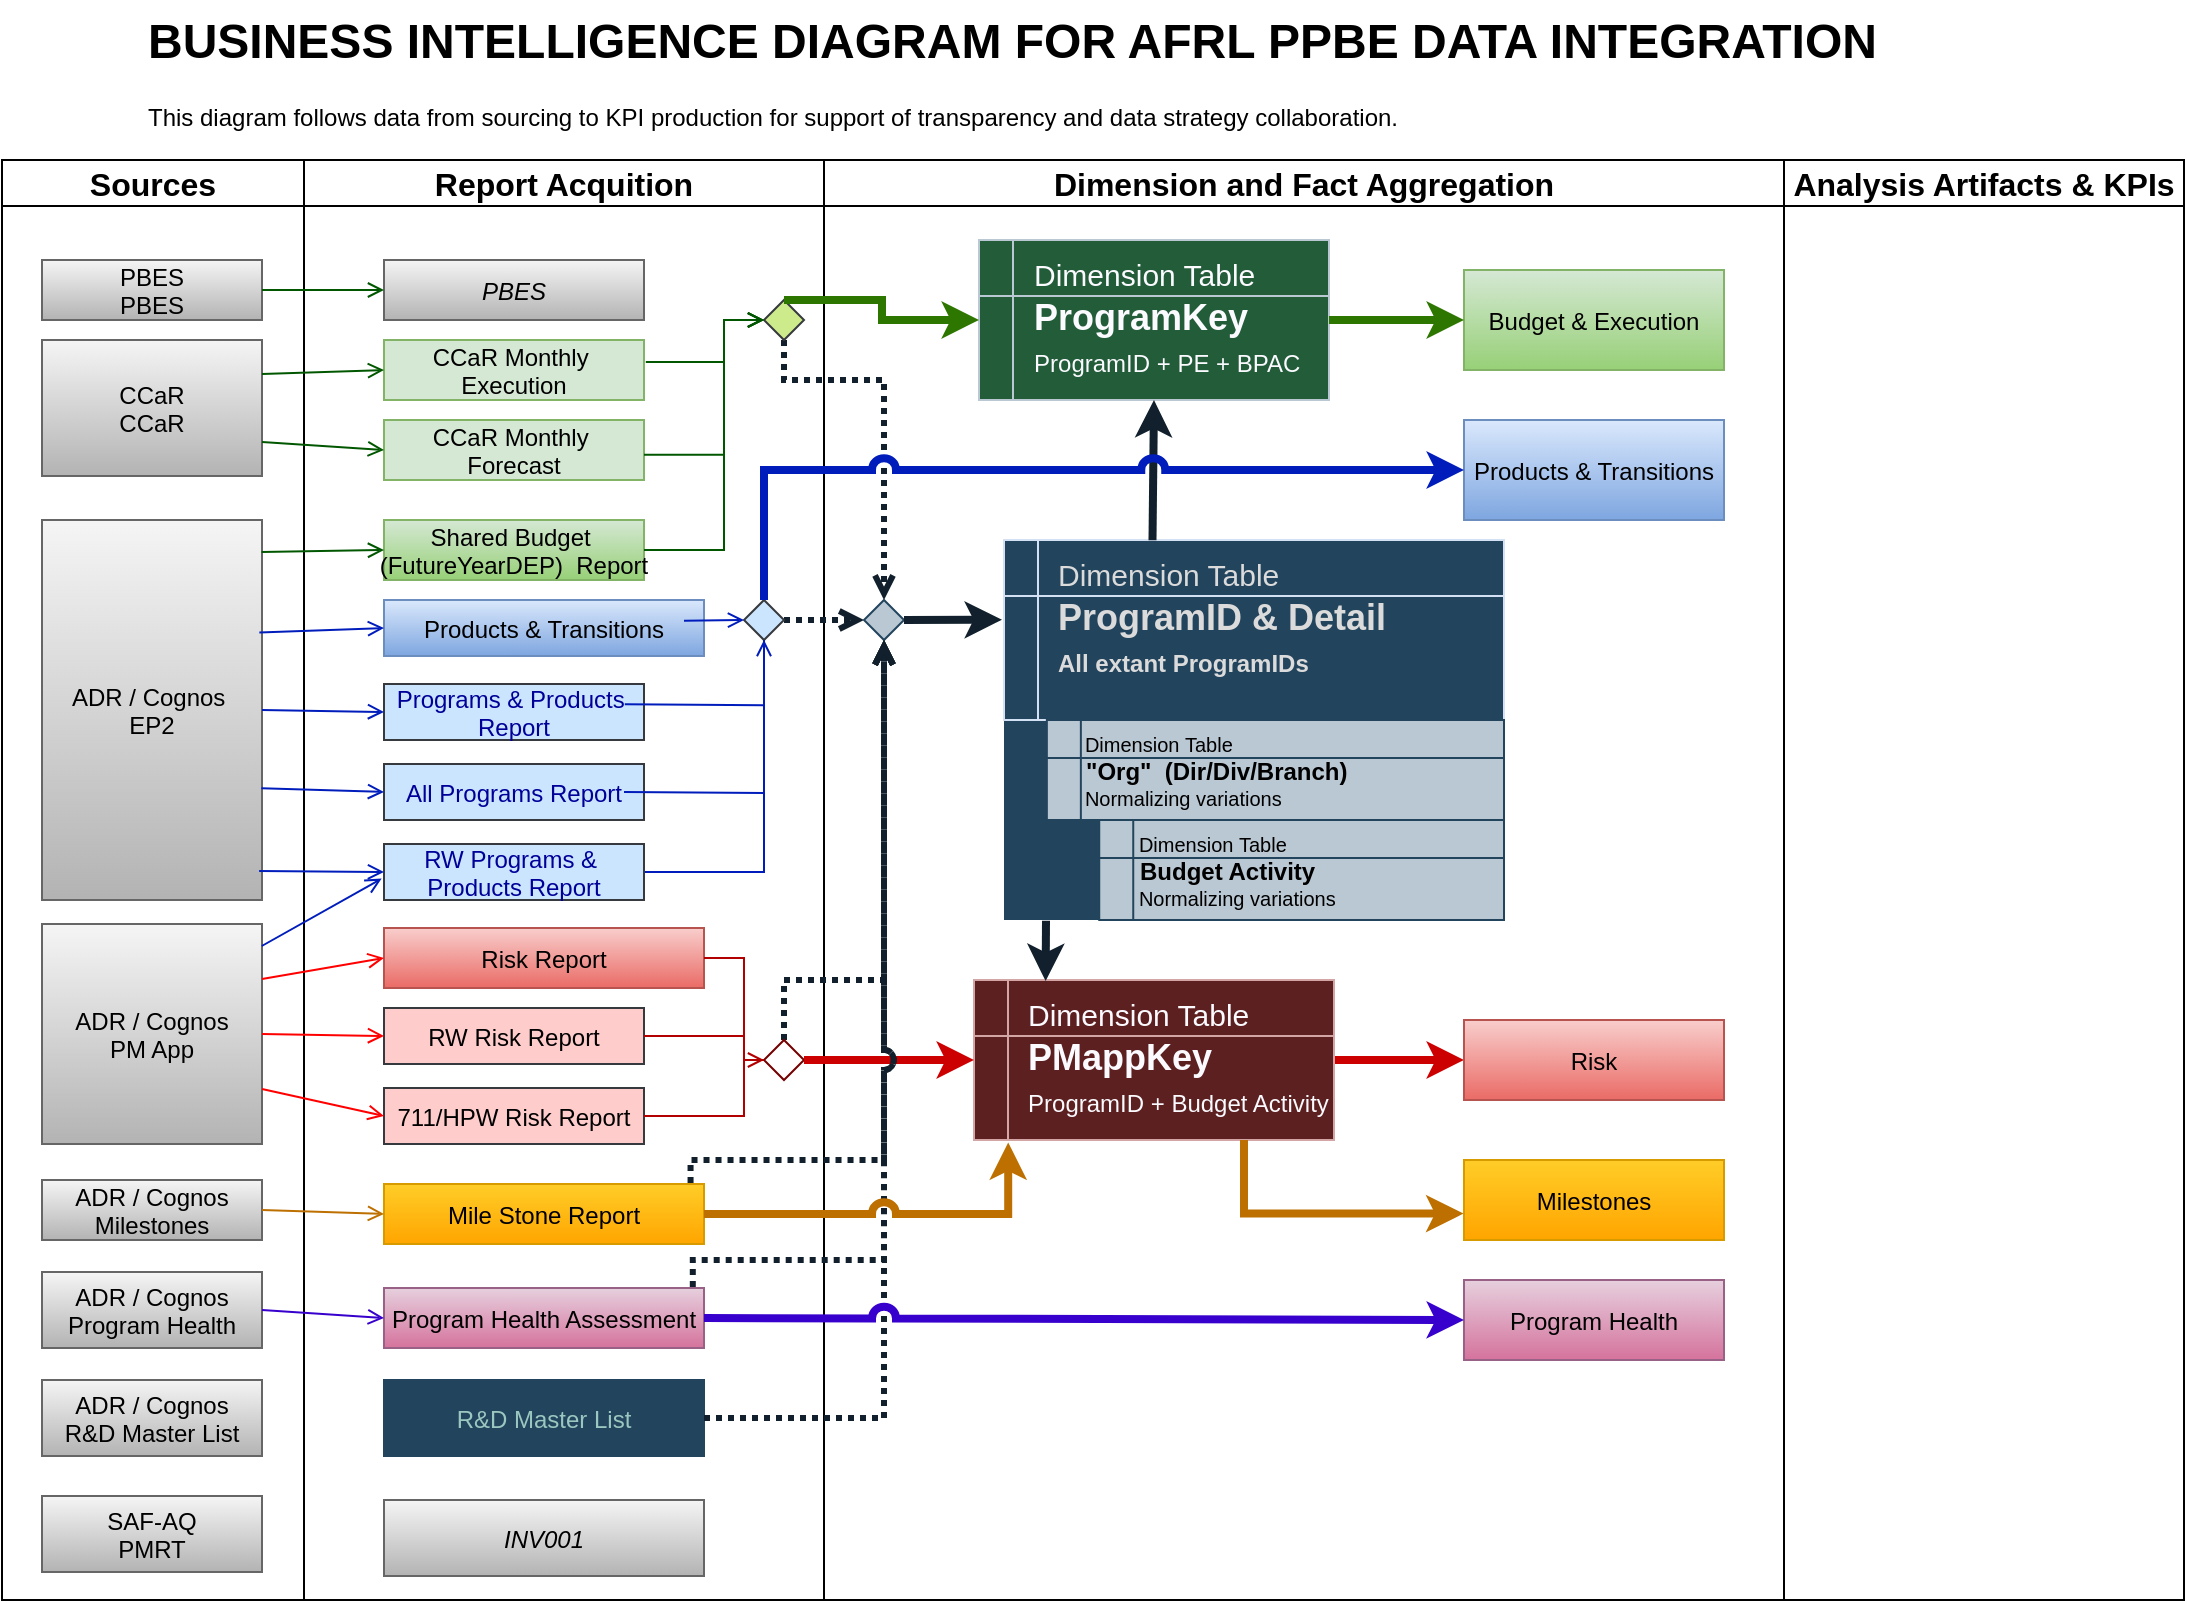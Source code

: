 <mxfile version="24.7.14">
  <diagram name="Page-1" id="e7e014a7-5840-1c2e-5031-d8a46d1fe8dd">
    <mxGraphModel dx="1834" dy="986" grid="1" gridSize="10" guides="1" tooltips="1" connect="1" arrows="1" fold="1" page="1" pageScale="1" pageWidth="1169" pageHeight="826" background="none" math="0" shadow="0">
      <root>
        <mxCell id="0" />
        <mxCell id="1" parent="0" />
        <mxCell id="3" value="Dimension and Fact Aggregation" style="swimlane;whiteSpace=wrap;fontSize=16;" parent="1" vertex="1">
          <mxGeometry x="430" y="90" width="480" height="720" as="geometry" />
        </mxCell>
        <mxCell id="Fj4q3F7yAHKbmUtNdAKV-152" value="Milestones" style="fillColor=#ffcd28;gradientColor=#ffa500;strokeColor=#d79b00;" parent="3" vertex="1">
          <mxGeometry x="320" y="500" width="130" height="40" as="geometry" />
        </mxCell>
        <mxCell id="Fj4q3F7yAHKbmUtNdAKV-154" value="Program Health" style="fillColor=#e6d0de;gradientColor=#d5739d;strokeColor=#996185;" parent="3" vertex="1">
          <mxGeometry x="320" y="560" width="130" height="40" as="geometry" />
        </mxCell>
        <mxCell id="Fj4q3F7yAHKbmUtNdAKV-117" value="&amp;nbsp; &amp;nbsp; &amp;nbsp;&lt;font style=&quot;font-size: 15px;&quot;&gt;Dimension Table&lt;/font&gt;&lt;div style=&quot;font-size: 18px;&quot;&gt;&amp;nbsp; &amp;nbsp; &amp;nbsp;&lt;span style=&quot;background-color: initial;&quot;&gt;&lt;b&gt;ProgramKey&lt;/b&gt;&lt;/span&gt;&lt;/div&gt;&lt;div style=&quot;&quot;&gt;&lt;b style=&quot;font-size: 18px;&quot;&gt;&amp;nbsp; &amp;nbsp; &amp;nbsp;&lt;/b&gt;&lt;font style=&quot;font-size: 12px;&quot;&gt;ProgramID + PE + BPAC&lt;/font&gt;&lt;/div&gt;" style="shape=internalStorage;whiteSpace=wrap;html=1;backgroundOutline=1;fillColor=#235c39;strokeColor=#bac8d3;dx=17;dy=28;align=left;horizontal=1;verticalAlign=top;fontSize=18;fontColor=#FAFAFF;" parent="3" vertex="1">
          <mxGeometry x="77.5" y="40" width="175" height="80" as="geometry" />
        </mxCell>
        <mxCell id="Fj4q3F7yAHKbmUtNdAKV-150" value="Budget &amp; Execution" style="fillColor=#d5e8d4;gradientColor=#97d077;strokeColor=#82b366;" parent="3" vertex="1">
          <mxGeometry x="320" y="55" width="130" height="50" as="geometry" />
        </mxCell>
        <mxCell id="Fj4q3F7yAHKbmUtNdAKV-140" value="" style="endArrow=classic;html=1;rounded=0;strokeWidth=4;fillColor=#60a917;strokeColor=#2D7600;jumpStyle=arc;exitX=1;exitY=0.5;exitDx=0;exitDy=0;entryX=0;entryY=0.5;entryDx=0;entryDy=0;" parent="3" source="Fj4q3F7yAHKbmUtNdAKV-117" target="Fj4q3F7yAHKbmUtNdAKV-150" edge="1">
          <mxGeometry width="50" height="50" relative="1" as="geometry">
            <mxPoint x="60" y="174.24" as="sourcePoint" />
            <mxPoint x="320" y="155" as="targetPoint" />
          </mxGeometry>
        </mxCell>
        <mxCell id="Fj4q3F7yAHKbmUtNdAKV-153" value="Products &amp; Transitions" style="fillColor=#dae8fc;gradientColor=#7ea6e0;strokeColor=#6c8ebf;" parent="3" vertex="1">
          <mxGeometry x="320" y="130" width="130" height="50" as="geometry" />
        </mxCell>
        <mxCell id="Fj4q3F7yAHKbmUtNdAKV-177" value="" style="group" parent="3" vertex="1" connectable="0">
          <mxGeometry x="90" y="190" width="250" height="190" as="geometry" />
        </mxCell>
        <mxCell id="Fj4q3F7yAHKbmUtNdAKV-176" value="" style="rounded=0;whiteSpace=wrap;html=1;strokeColor=none;fillColor=#23445d;" parent="Fj4q3F7yAHKbmUtNdAKV-177" vertex="1">
          <mxGeometry width="250" height="190" as="geometry" />
        </mxCell>
        <mxCell id="Fj4q3F7yAHKbmUtNdAKV-116" value="&amp;nbsp; &amp;nbsp; &amp;nbsp;&lt;font style=&quot;font-size: 15px;&quot;&gt;Dimension Table&lt;/font&gt;&lt;div style=&quot;font-size: 18px;&quot;&gt;&amp;nbsp; &amp;nbsp; &amp;nbsp;&lt;span style=&quot;background-color: initial;&quot;&gt;&lt;b&gt;ProgramID &amp;amp; Detail&amp;nbsp;&lt;/b&gt;&lt;/span&gt;&lt;/div&gt;&lt;div style=&quot;&quot;&gt;&lt;span style=&quot;background-color: initial;&quot;&gt;&lt;b style=&quot;&quot;&gt;&amp;nbsp; &amp;nbsp; &amp;nbsp;&lt;font style=&quot;font-size: 12px;&quot;&gt;All extant ProgramIDs&lt;/font&gt;&lt;/b&gt;&lt;/span&gt;&lt;/div&gt;" style="shape=internalStorage;whiteSpace=wrap;html=1;backgroundOutline=1;fillColor=#23445d;strokeColor=#D4E1F5;dx=17;dy=28;align=left;horizontal=1;verticalAlign=top;fontSize=18;fontColor=#DBDBDB;" parent="Fj4q3F7yAHKbmUtNdAKV-177" vertex="1">
          <mxGeometry width="250" height="90" as="geometry" />
        </mxCell>
        <mxCell id="Fj4q3F7yAHKbmUtNdAKV-145" value="&lt;font style=&quot;font-size: 10px;&quot;&gt;&amp;nbsp; &amp;nbsp; &amp;nbsp; &amp;nbsp;Dimension&amp;nbsp;Table&lt;/font&gt;&lt;div&gt;&lt;div&gt;&lt;span style=&quot;&quot;&gt;&amp;nbsp; &amp;nbsp; &amp;nbsp; &lt;b&gt;&quot;Org&quot;&amp;nbsp; (Dir/Div/Branch)&lt;/b&gt;&lt;br&gt;&lt;/span&gt;&lt;div style=&quot;font-size: 10px;&quot;&gt;&lt;font style=&quot;font-size: 10px;&quot;&gt;&amp;nbsp; &amp;nbsp; &amp;nbsp; &amp;nbsp;Normalizing variations&lt;/font&gt;&lt;/div&gt;&lt;/div&gt;&lt;/div&gt;" style="shape=internalStorage;whiteSpace=wrap;html=1;backgroundOutline=1;fillColor=#bac8d3;strokeColor=#23445d;dx=17;dy=19;align=left;horizontal=1;verticalAlign=top;spacing=0;" parent="Fj4q3F7yAHKbmUtNdAKV-177" vertex="1">
          <mxGeometry x="21.429" y="90" width="228.571" height="50" as="geometry" />
        </mxCell>
        <mxCell id="Fj4q3F7yAHKbmUtNdAKV-175" value="&lt;font style=&quot;font-size: 10px;&quot;&gt;&amp;nbsp; &amp;nbsp; &amp;nbsp; &amp;nbsp;Dimension&amp;nbsp;Table&lt;/font&gt;&lt;div&gt;&lt;div&gt;&lt;span style=&quot;&quot;&gt;&amp;nbsp; &amp;nbsp; &amp;nbsp; &lt;b&gt;Budget Activity&lt;/b&gt;&lt;br&gt;&lt;/span&gt;&lt;div style=&quot;font-size: 10px;&quot;&gt;&lt;font style=&quot;font-size: 10px;&quot;&gt;&amp;nbsp; &amp;nbsp; &amp;nbsp; &amp;nbsp;Normalizing variations&lt;/font&gt;&lt;/div&gt;&lt;/div&gt;&lt;/div&gt;" style="shape=internalStorage;whiteSpace=wrap;html=1;backgroundOutline=1;fillColor=#bac8d3;strokeColor=#23445d;dx=17;dy=19;align=left;horizontal=1;verticalAlign=top;spacing=0;" parent="Fj4q3F7yAHKbmUtNdAKV-177" vertex="1">
          <mxGeometry x="47.619" y="140" width="202.381" height="50" as="geometry" />
        </mxCell>
        <mxCell id="Fj4q3F7yAHKbmUtNdAKV-179" value="" style="endArrow=classic;html=1;rounded=0;exitX=1;exitY=0.5;exitDx=0;exitDy=0;strokeWidth=4;fillColor=#0050ef;strokeColor=#CC0000;jumpStyle=arc;entryX=0;entryY=0.5;entryDx=0;entryDy=0;" parent="3" source="Fj4q3F7yAHKbmUtNdAKV-132" target="Fj4q3F7yAHKbmUtNdAKV-151" edge="1">
          <mxGeometry width="50" height="50" relative="1" as="geometry">
            <mxPoint x="310" y="451" as="sourcePoint" />
            <mxPoint x="300" y="430" as="targetPoint" />
          </mxGeometry>
        </mxCell>
        <mxCell id="Fj4q3F7yAHKbmUtNdAKV-180" value="" style="endArrow=classic;html=1;rounded=0;strokeWidth=4;fillColor=#60a917;strokeColor=#11202C;jumpStyle=arc;exitX=0.297;exitY=0.001;exitDx=0;exitDy=0;entryX=0.5;entryY=1;entryDx=0;entryDy=0;exitPerimeter=0;" parent="3" source="Fj4q3F7yAHKbmUtNdAKV-116" target="Fj4q3F7yAHKbmUtNdAKV-117" edge="1">
          <mxGeometry width="50" height="50" relative="1" as="geometry">
            <mxPoint x="240" y="90" as="sourcePoint" />
            <mxPoint x="330" y="90" as="targetPoint" />
          </mxGeometry>
        </mxCell>
        <mxCell id="Fj4q3F7yAHKbmUtNdAKV-132" value="&amp;nbsp; &amp;nbsp; &amp;nbsp;&lt;font style=&quot;font-size: 15px;&quot;&gt;Dimension Table&lt;/font&gt;&lt;div style=&quot;font-size: 18px;&quot;&gt;&amp;nbsp; &amp;nbsp; &amp;nbsp;&lt;b&gt;PMapp&lt;/b&gt;&lt;span style=&quot;background-color: initial;&quot;&gt;&lt;b&gt;Key&lt;/b&gt;&lt;/span&gt;&lt;/div&gt;&lt;div style=&quot;&quot;&gt;&lt;b style=&quot;font-size: 18px;&quot;&gt;&amp;nbsp; &amp;nbsp; &amp;nbsp;&lt;/b&gt;&lt;font style=&quot;font-size: 12px;&quot;&gt;ProgramID + Budget Activity&lt;/font&gt;&lt;/div&gt;" style="shape=internalStorage;whiteSpace=wrap;html=1;backgroundOutline=1;fillColor=#5D2020;strokeColor=#D3A5A5;dx=17;dy=28;align=left;horizontal=1;verticalAlign=top;fontSize=18;fontColor=#FAFAFF;" parent="3" vertex="1">
          <mxGeometry x="75" y="410" width="180" height="80" as="geometry" />
        </mxCell>
        <mxCell id="Fj4q3F7yAHKbmUtNdAKV-151" value="Risk" style="fillColor=#f8cecc;gradientColor=#ea6b66;strokeColor=#b85450;" parent="3" vertex="1">
          <mxGeometry x="320" y="430" width="130" height="40" as="geometry" />
        </mxCell>
        <mxCell id="Fj4q3F7yAHKbmUtNdAKV-215" value="" style="endArrow=classic;html=1;rounded=0;strokeWidth=4;fillColor=#60a917;strokeColor=#11202C;jumpStyle=arc;exitX=0.084;exitY=1.002;exitDx=0;exitDy=0;entryX=0.199;entryY=0.007;entryDx=0;entryDy=0;entryPerimeter=0;exitPerimeter=0;" parent="3" source="Fj4q3F7yAHKbmUtNdAKV-176" target="Fj4q3F7yAHKbmUtNdAKV-132" edge="1">
          <mxGeometry width="50" height="50" relative="1" as="geometry">
            <mxPoint x="70" y="240" as="sourcePoint" />
            <mxPoint x="99" y="240" as="targetPoint" />
          </mxGeometry>
        </mxCell>
        <mxCell id="Fj4q3F7yAHKbmUtNdAKV-218" value="" style="endArrow=classic;html=1;rounded=0;exitX=0.75;exitY=1;exitDx=0;exitDy=0;strokeWidth=4;fillColor=#f0a30a;strokeColor=#BD7000;entryX=-0.002;entryY=0.67;entryDx=0;entryDy=0;jumpStyle=arc;edgeStyle=orthogonalEdgeStyle;elbow=vertical;entryPerimeter=0;" parent="3" source="Fj4q3F7yAHKbmUtNdAKV-132" target="Fj4q3F7yAHKbmUtNdAKV-152" edge="1">
          <mxGeometry width="50" height="50" relative="1" as="geometry">
            <mxPoint x="140" y="526" as="sourcePoint" />
            <mxPoint x="302" y="490" as="targetPoint" />
          </mxGeometry>
        </mxCell>
        <mxCell id="4" value="Analysis Artifacts &amp; KPIs" style="swimlane;whiteSpace=wrap;fontSize=16;" parent="1" vertex="1">
          <mxGeometry x="910" y="90" width="200" height="720" as="geometry" />
        </mxCell>
        <mxCell id="Fj4q3F7yAHKbmUtNdAKV-53" value="Sources" style="swimlane;whiteSpace=wrap;fontSize=16;" parent="1" vertex="1">
          <mxGeometry x="19" y="90" width="151" height="720" as="geometry" />
        </mxCell>
        <mxCell id="0qAKshBfbLGbxvA9z3j8-20" value="" style="group" vertex="1" connectable="0" parent="Fj4q3F7yAHKbmUtNdAKV-53">
          <mxGeometry x="20" y="50" width="110" height="656" as="geometry" />
        </mxCell>
        <mxCell id="Fj4q3F7yAHKbmUtNdAKV-109" value="ADR / Cognos&#xa;R&amp;D Master List" style="fillColor=#f5f5f5;gradientColor=#b3b3b3;strokeColor=#666666;" parent="0qAKshBfbLGbxvA9z3j8-20" vertex="1">
          <mxGeometry y="560" width="110" height="38" as="geometry" />
        </mxCell>
        <mxCell id="Fj4q3F7yAHKbmUtNdAKV-58" value="PBES&#xa;PBES" style="fillColor=#f5f5f5;gradientColor=#b3b3b3;strokeColor=#666666;" parent="0qAKshBfbLGbxvA9z3j8-20" vertex="1">
          <mxGeometry width="110" height="30" as="geometry" />
        </mxCell>
        <mxCell id="Fj4q3F7yAHKbmUtNdAKV-57" value="CCaR&#xa;CCaR" style="fillColor=#f5f5f5;gradientColor=#b3b3b3;strokeColor=#666666;" parent="0qAKshBfbLGbxvA9z3j8-20" vertex="1">
          <mxGeometry y="40" width="110" height="68" as="geometry" />
        </mxCell>
        <mxCell id="Fj4q3F7yAHKbmUtNdAKV-54" value="ADR / Cognos &#xa;EP2" style="fillColor=#f5f5f5;strokeColor=#666666;gradientColor=#b3b3b3;" parent="0qAKshBfbLGbxvA9z3j8-20" vertex="1">
          <mxGeometry y="130" width="110" height="190" as="geometry" />
        </mxCell>
        <mxCell id="Fj4q3F7yAHKbmUtNdAKV-55" value="ADR / Cognos&#xa;PM App" style="fillColor=#f5f5f5;strokeColor=#666666;gradientColor=#b3b3b3;" parent="0qAKshBfbLGbxvA9z3j8-20" vertex="1">
          <mxGeometry y="332" width="110" height="110" as="geometry" />
        </mxCell>
        <mxCell id="Fj4q3F7yAHKbmUtNdAKV-74" value="ADR / Cognos&#xa;Milestones" style="fillColor=#f5f5f5;strokeColor=#666666;gradientColor=#b3b3b3;" parent="0qAKshBfbLGbxvA9z3j8-20" vertex="1">
          <mxGeometry y="460" width="110" height="30" as="geometry" />
        </mxCell>
        <mxCell id="Fj4q3F7yAHKbmUtNdAKV-56" value="ADR / Cognos&#xa;Program Health" style="fillColor=#f5f5f5;gradientColor=#b3b3b3;strokeColor=#666666;" parent="0qAKshBfbLGbxvA9z3j8-20" vertex="1">
          <mxGeometry y="506" width="110" height="38" as="geometry" />
        </mxCell>
        <mxCell id="Fj4q3F7yAHKbmUtNdAKV-130" value="SAF-AQ&#xa;PMRT" style="fillColor=#f5f5f5;gradientColor=#b3b3b3;strokeColor=#666666;" parent="0qAKshBfbLGbxvA9z3j8-20" vertex="1">
          <mxGeometry y="618" width="110" height="38" as="geometry" />
        </mxCell>
        <mxCell id="2" value="Report Acquition" style="swimlane;whiteSpace=wrap;fontSize=16;" parent="1" vertex="1">
          <mxGeometry x="170" y="90" width="260" height="720" as="geometry" />
        </mxCell>
        <mxCell id="Fj4q3F7yAHKbmUtNdAKV-59" value="Products &amp; Transitions" style="fillColor=#dae8fc;gradientColor=#7ea6e0;strokeColor=#6c8ebf;" parent="2" vertex="1">
          <mxGeometry x="40" y="220" width="160" height="28" as="geometry" />
        </mxCell>
        <mxCell id="Fj4q3F7yAHKbmUtNdAKV-90" value="" style="endArrow=open;strokeColor=#001DBC;endFill=1;rounded=0;exitX=1;exitY=0.5;exitDx=0;exitDy=0;fillColor=#0050ef;edgeStyle=elbowEdgeStyle;entryX=0.5;entryY=1;entryDx=0;entryDy=0;" parent="2" source="Fj4q3F7yAHKbmUtNdAKV-95" edge="1" target="Fj4q3F7yAHKbmUtNdAKV-155">
          <mxGeometry relative="1" as="geometry">
            <mxPoint x="170" y="134" as="sourcePoint" />
            <mxPoint x="240" y="240" as="targetPoint" />
            <Array as="points">
              <mxPoint x="230" y="300" />
            </Array>
          </mxGeometry>
        </mxCell>
        <mxCell id="Fj4q3F7yAHKbmUtNdAKV-76" value="Program Health Assessment" style="fillColor=#e6d0de;gradientColor=#d5739d;strokeColor=#996185;" parent="2" vertex="1">
          <mxGeometry x="40" y="564" width="160" height="30" as="geometry" />
        </mxCell>
        <mxCell id="Fj4q3F7yAHKbmUtNdAKV-65" value="Risk Report" style="fillColor=#f8cecc;gradientColor=#ea6b66;strokeColor=#b85450;" parent="2" vertex="1">
          <mxGeometry x="40" y="384" width="160" height="30" as="geometry" />
        </mxCell>
        <mxCell id="Fj4q3F7yAHKbmUtNdAKV-68" value="RW Risk Report" style="fillColor=#ffcccc;strokeColor=#36393d;" parent="2" vertex="1">
          <mxGeometry x="40" y="424" width="130" height="28" as="geometry" />
        </mxCell>
        <mxCell id="Fj4q3F7yAHKbmUtNdAKV-69" value="711/HPW Risk Report" style="fillColor=#ffcccc;strokeColor=#36393d;" parent="2" vertex="1">
          <mxGeometry x="40" y="464" width="130" height="28" as="geometry" />
        </mxCell>
        <mxCell id="Fj4q3F7yAHKbmUtNdAKV-86" value="Mile Stone Report" style="fillColor=#ffcd28;gradientColor=#ffa500;strokeColor=#d79b00;" parent="2" vertex="1">
          <mxGeometry x="40" y="512" width="160" height="30" as="geometry" />
        </mxCell>
        <mxCell id="Fj4q3F7yAHKbmUtNdAKV-110" value="R&amp;D Master List" style="fillColor=#23445d;strokeColor=#23445d;fontColor=#9AC7BF;" parent="2" vertex="1">
          <mxGeometry x="40" y="610" width="160" height="38" as="geometry" />
        </mxCell>
        <mxCell id="Fj4q3F7yAHKbmUtNdAKV-75" value="Shared Budget &#xa;(FutureYearDEP)  Report" style="fillColor=#d5e8d4;gradientColor=#97d077;strokeColor=#82b366;" parent="2" vertex="1">
          <mxGeometry x="40" y="180" width="130" height="30" as="geometry" />
        </mxCell>
        <mxCell id="Fj4q3F7yAHKbmUtNdAKV-61" value="Programs &amp; Products &#xa;Report" style="fillColor=#cce5ff;strokeColor=#36393d;fontColor=#000099;" parent="2" vertex="1">
          <mxGeometry x="40" y="262" width="130" height="28" as="geometry" />
        </mxCell>
        <mxCell id="Fj4q3F7yAHKbmUtNdAKV-63" value="All Programs Report" style="fillColor=#cce5ff;strokeColor=#36393d;fontColor=#000099;" parent="2" vertex="1">
          <mxGeometry x="40" y="302" width="130" height="28" as="geometry" />
        </mxCell>
        <mxCell id="Fj4q3F7yAHKbmUtNdAKV-95" value="RW Programs &amp; &#xa;Products Report" style="fillColor=#cce5ff;strokeColor=#36393d;fontColor=#000099;" parent="2" vertex="1">
          <mxGeometry x="40" y="342" width="130" height="28" as="geometry" />
        </mxCell>
        <mxCell id="Fj4q3F7yAHKbmUtNdAKV-131" value="INV001" style="fillColor=#f5f5f5;gradientColor=#b3b3b3;strokeColor=#666666;fontStyle=2" parent="2" vertex="1">
          <mxGeometry x="40" y="670" width="160" height="38" as="geometry" />
        </mxCell>
        <mxCell id="Fj4q3F7yAHKbmUtNdAKV-80" value="CCaR Monthly &#xa;Forecast" style="fillColor=#d5e8d4;strokeColor=#82b366;" parent="2" vertex="1">
          <mxGeometry x="40" y="130" width="130" height="30" as="geometry" />
        </mxCell>
        <mxCell id="Fj4q3F7yAHKbmUtNdAKV-79" value="CCaR Monthly &#xa;Execution" style="fillColor=#d5e8d4;strokeColor=#82b366;" parent="2" vertex="1">
          <mxGeometry x="40" y="90" width="130" height="30" as="geometry" />
        </mxCell>
        <mxCell id="Fj4q3F7yAHKbmUtNdAKV-81" value="PBES" style="fillColor=#f5f5f5;strokeColor=#666666;movable=1;resizable=1;rotatable=1;deletable=1;editable=1;locked=0;connectable=1;gradientColor=#b3b3b3;fontStyle=2" parent="2" vertex="1">
          <mxGeometry x="40" y="50" width="130" height="30" as="geometry" />
        </mxCell>
        <mxCell id="Fj4q3F7yAHKbmUtNdAKV-186" value="" style="endArrow=open;strokeColor=#11202c;endFill=1;rounded=0;fillColor=#0050ef;entryX=0.5;entryY=0;entryDx=0;entryDy=0;jumpStyle=arc;edgeStyle=orthogonalEdgeStyle;exitX=0.5;exitY=1;exitDx=0;exitDy=0;strokeWidth=3;dashed=1;dashPattern=1 1;" parent="2" source="Fj4q3F7yAHKbmUtNdAKV-147" target="Fj4q3F7yAHKbmUtNdAKV-185" edge="1">
          <mxGeometry relative="1" as="geometry">
            <mxPoint x="240" y="100" as="sourcePoint" />
            <mxPoint x="310" y="250" as="targetPoint" />
            <Array as="points">
              <mxPoint x="240" y="110" />
              <mxPoint x="290" y="110" />
            </Array>
          </mxGeometry>
        </mxCell>
        <mxCell id="Fj4q3F7yAHKbmUtNdAKV-187" value="" style="endArrow=open;strokeColor=#11202c;endFill=1;rounded=0;fillColor=#0050ef;entryX=0.5;entryY=1;entryDx=0;entryDy=0;jumpStyle=arc;edgeStyle=elbowEdgeStyle;strokeWidth=3;dashed=1;elbow=vertical;dashPattern=1 1;exitX=0.5;exitY=0;exitDx=0;exitDy=0;" parent="2" target="Fj4q3F7yAHKbmUtNdAKV-185" edge="1" source="Fj4q3F7yAHKbmUtNdAKV-157">
          <mxGeometry relative="1" as="geometry">
            <mxPoint x="230" y="440" as="sourcePoint" />
            <mxPoint x="280" y="452" as="targetPoint" />
            <Array as="points">
              <mxPoint x="250" y="410" />
            </Array>
          </mxGeometry>
        </mxCell>
        <mxCell id="Fj4q3F7yAHKbmUtNdAKV-184" value="" style="endArrow=open;strokeColor=#11202c;endFill=1;rounded=0;exitX=1;exitY=0.5;exitDx=0;exitDy=0;fillColor=#0050ef;entryX=0;entryY=0.5;entryDx=0;entryDy=0;jumpStyle=arc;edgeStyle=orthogonalEdgeStyle;strokeWidth=3;dashed=1;dashPattern=1 1;" parent="2" source="Fj4q3F7yAHKbmUtNdAKV-155" target="Fj4q3F7yAHKbmUtNdAKV-185" edge="1">
          <mxGeometry relative="1" as="geometry">
            <mxPoint x="239" y="240" as="sourcePoint" />
            <mxPoint x="269" y="240" as="targetPoint" />
          </mxGeometry>
        </mxCell>
        <mxCell id="Fj4q3F7yAHKbmUtNdAKV-147" value="" style="rhombus;whiteSpace=wrap;html=1;strokeColor=#36393d;fillColor=#cdeb8b;" parent="2" vertex="1">
          <mxGeometry x="230" y="70" width="20" height="20" as="geometry" />
        </mxCell>
        <mxCell id="Fj4q3F7yAHKbmUtNdAKV-138" value="" style="endArrow=open;strokeColor=#005700;endFill=1;rounded=0;exitX=1;exitY=0.581;exitDx=0;exitDy=0;exitPerimeter=0;fillColor=#008a00;edgeStyle=elbowEdgeStyle;entryX=0;entryY=0.5;entryDx=0;entryDy=0;" parent="2" source="Fj4q3F7yAHKbmUtNdAKV-80" target="Fj4q3F7yAHKbmUtNdAKV-147" edge="1">
          <mxGeometry relative="1" as="geometry">
            <mxPoint x="209" y="146" as="sourcePoint" />
            <mxPoint x="259" y="80" as="targetPoint" />
            <Array as="points">
              <mxPoint x="210" y="120" />
            </Array>
          </mxGeometry>
        </mxCell>
        <mxCell id="Fj4q3F7yAHKbmUtNdAKV-157" value="" style="rhombus;whiteSpace=wrap;html=1;fontColor=#0000CC;strokeColor=#750000;" parent="2" vertex="1">
          <mxGeometry x="230" y="440" width="20" height="20" as="geometry" />
        </mxCell>
        <mxCell id="Fj4q3F7yAHKbmUtNdAKV-185" value="" style="rhombus;whiteSpace=wrap;html=1;fontColor=#0000CC;strokeColor=#23445d;fillColor=#bac8d3;strokeWidth=1;" parent="2" vertex="1">
          <mxGeometry x="280" y="220" width="20" height="20" as="geometry" />
        </mxCell>
        <mxCell id="Fj4q3F7yAHKbmUtNdAKV-139" value="" style="endArrow=open;strokeColor=#005700;endFill=1;rounded=0;exitX=1;exitY=0.5;exitDx=0;exitDy=0;fillColor=#008a00;edgeStyle=elbowEdgeStyle;entryX=0;entryY=0.5;entryDx=0;entryDy=0;" parent="2" source="Fj4q3F7yAHKbmUtNdAKV-75" target="Fj4q3F7yAHKbmUtNdAKV-147" edge="1">
          <mxGeometry relative="1" as="geometry">
            <mxPoint x="199" y="166" as="sourcePoint" />
            <mxPoint x="279" y="155" as="targetPoint" />
            <Array as="points">
              <mxPoint x="210" y="140" />
            </Array>
          </mxGeometry>
        </mxCell>
        <mxCell id="Fj4q3F7yAHKbmUtNdAKV-155" value="" style="rhombus;whiteSpace=wrap;html=1;strokeColor=#36393d;fillColor=#cce5ff;" parent="2" vertex="1">
          <mxGeometry x="220" y="220" width="20" height="20" as="geometry" />
        </mxCell>
        <mxCell id="Fj4q3F7yAHKbmUtNdAKV-149" value="" style="endArrow=classic;html=1;rounded=0;strokeWidth=4;fillColor=#60a917;strokeColor=#2D7600;jumpStyle=arc;exitX=0.5;exitY=0;exitDx=0;exitDy=0;entryX=0;entryY=0.5;entryDx=0;entryDy=0;edgeStyle=elbowEdgeStyle;" parent="2" source="Fj4q3F7yAHKbmUtNdAKV-147" edge="1">
          <mxGeometry width="50" height="50" relative="1" as="geometry">
            <mxPoint x="250" y="155" as="sourcePoint" />
            <mxPoint x="337.5" y="80" as="targetPoint" />
          </mxGeometry>
        </mxCell>
        <mxCell id="Fj4q3F7yAHKbmUtNdAKV-158" value="" style="endArrow=classic;html=1;rounded=0;exitX=1;exitY=0.5;exitDx=0;exitDy=0;strokeWidth=4;fillColor=#0050ef;strokeColor=#CC0000;jumpStyle=arc;entryX=0;entryY=0.5;entryDx=0;entryDy=0;" parent="2" source="Fj4q3F7yAHKbmUtNdAKV-157" edge="1">
          <mxGeometry width="50" height="50" relative="1" as="geometry">
            <mxPoint x="260" y="240" as="sourcePoint" />
            <mxPoint x="335" y="450" as="targetPoint" />
          </mxGeometry>
        </mxCell>
        <mxCell id="Fj4q3F7yAHKbmUtNdAKV-191" value="" style="endArrow=classic;html=1;rounded=0;strokeWidth=4;fillColor=#60a917;strokeColor=#11202C;jumpStyle=arc;exitX=1;exitY=0.5;exitDx=0;exitDy=0;entryX=-0.004;entryY=0.443;entryDx=0;entryDy=0;entryPerimeter=0;" parent="2" source="Fj4q3F7yAHKbmUtNdAKV-185" edge="1">
          <mxGeometry width="50" height="50" relative="1" as="geometry">
            <mxPoint x="438" y="200" as="sourcePoint" />
            <mxPoint x="349" y="229.87" as="targetPoint" />
          </mxGeometry>
        </mxCell>
        <mxCell id="Fj4q3F7yAHKbmUtNdAKV-137" value="" style="endArrow=open;strokeColor=#005700;endFill=1;rounded=0;exitX=1.007;exitY=0.367;exitDx=0;exitDy=0;fillColor=#008a00;edgeStyle=elbowEdgeStyle;exitPerimeter=0;entryX=0;entryY=0.5;entryDx=0;entryDy=0;" parent="2" source="Fj4q3F7yAHKbmUtNdAKV-79" target="Fj4q3F7yAHKbmUtNdAKV-147" edge="1">
          <mxGeometry relative="1" as="geometry">
            <mxPoint x="209" y="101" as="sourcePoint" />
            <mxPoint x="269" y="155" as="targetPoint" />
            <Array as="points">
              <mxPoint x="210" y="110" />
            </Array>
          </mxGeometry>
        </mxCell>
        <mxCell id="Fj4q3F7yAHKbmUtNdAKV-93" value="" style="endArrow=none;strokeColor=#001DBC;endFill=0;rounded=0;exitX=1.003;exitY=0.361;exitDx=0;exitDy=0;exitPerimeter=0;fillColor=#0050ef;edgeStyle=orthogonalEdgeStyle;entryX=0.5;entryY=1;entryDx=0;entryDy=0;" parent="2" target="Fj4q3F7yAHKbmUtNdAKV-155" edge="1">
          <mxGeometry relative="1" as="geometry">
            <mxPoint x="160.39" y="272.108" as="sourcePoint" />
            <mxPoint x="180" y="92" as="targetPoint" />
          </mxGeometry>
        </mxCell>
        <mxCell id="Fj4q3F7yAHKbmUtNdAKV-105" value="" style="endArrow=none;strokeColor=#B20000;endFill=0;rounded=0;exitX=1;exitY=0.5;exitDx=0;exitDy=0;fillColor=#e51400;edgeStyle=orthogonalEdgeStyle;entryX=0;entryY=0.5;entryDx=0;entryDy=0;" parent="2" source="Fj4q3F7yAHKbmUtNdAKV-68" target="Fj4q3F7yAHKbmUtNdAKV-157" edge="1">
          <mxGeometry relative="1" as="geometry">
            <mxPoint x="209" y="439.03" as="sourcePoint" />
            <mxPoint x="239" y="420" as="targetPoint" />
            <Array as="points">
              <mxPoint x="220" y="438" />
              <mxPoint x="220" y="450" />
            </Array>
          </mxGeometry>
        </mxCell>
        <mxCell id="Fj4q3F7yAHKbmUtNdAKV-99" value="" style="endArrow=none;strokeColor=#001DBC;endFill=0;rounded=0;exitX=1;exitY=0.5;exitDx=0;exitDy=0;fillColor=#0050ef;edgeStyle=orthogonalEdgeStyle;entryX=0.5;entryY=1;entryDx=0;entryDy=0;" parent="2" target="Fj4q3F7yAHKbmUtNdAKV-155" edge="1">
          <mxGeometry relative="1" as="geometry">
            <mxPoint x="160" y="316" as="sourcePoint" />
            <mxPoint x="180" y="72" as="targetPoint" />
          </mxGeometry>
        </mxCell>
        <mxCell id="Fj4q3F7yAHKbmUtNdAKV-104" value="" style="endArrow=open;strokeColor=#B20000;endFill=1;rounded=0;exitX=1;exitY=0.5;exitDx=0;exitDy=0;fillColor=#e51400;edgeStyle=elbowEdgeStyle;entryX=0;entryY=0.5;entryDx=0;entryDy=0;" parent="2" source="Fj4q3F7yAHKbmUtNdAKV-69" target="Fj4q3F7yAHKbmUtNdAKV-157" edge="1">
          <mxGeometry relative="1" as="geometry">
            <mxPoint x="209" y="519.03" as="sourcePoint" />
            <mxPoint x="228.92" y="414" as="targetPoint" />
            <Array as="points">
              <mxPoint x="220" y="470" />
            </Array>
          </mxGeometry>
        </mxCell>
        <mxCell id="Fj4q3F7yAHKbmUtNdAKV-156" value="" style="endArrow=open;strokeColor=#001DBC;endFill=1;rounded=0;exitX=1;exitY=0.369;exitDx=0;exitDy=0;fillColor=#0050ef;entryX=0;entryY=0.5;entryDx=0;entryDy=0;exitPerimeter=0;" parent="2" target="Fj4q3F7yAHKbmUtNdAKV-155" edge="1">
          <mxGeometry relative="1" as="geometry">
            <mxPoint x="190" y="230.332" as="sourcePoint" />
            <mxPoint x="240" y="250" as="targetPoint" />
          </mxGeometry>
        </mxCell>
        <mxCell id="Fj4q3F7yAHKbmUtNdAKV-182" value="" style="endArrow=none;strokeColor=#B20000;endFill=0;rounded=0;exitX=1;exitY=0.5;exitDx=0;exitDy=0;fillColor=#e51400;edgeStyle=orthogonalEdgeStyle;entryX=0;entryY=0.5;entryDx=0;entryDy=0;" parent="2" source="Fj4q3F7yAHKbmUtNdAKV-65" target="Fj4q3F7yAHKbmUtNdAKV-157" edge="1">
          <mxGeometry relative="1" as="geometry">
            <mxPoint x="219" y="448" as="sourcePoint" />
            <mxPoint x="279" y="430" as="targetPoint" />
            <Array as="points">
              <mxPoint x="220" y="399" />
              <mxPoint x="220" y="450" />
            </Array>
          </mxGeometry>
        </mxCell>
        <mxCell id="Fj4q3F7yAHKbmUtNdAKV-189" value="" style="endArrow=open;strokeColor=#11202c;endFill=1;rounded=0;fillColor=#0050ef;entryX=0.5;entryY=1;entryDx=0;entryDy=0;exitX=0.965;exitY=-0.015;exitDx=0;exitDy=0;jumpStyle=arc;edgeStyle=elbowEdgeStyle;exitPerimeter=0;elbow=vertical;strokeWidth=3;dashed=1;dashPattern=1 1;" parent="2" source="Fj4q3F7yAHKbmUtNdAKV-76" target="Fj4q3F7yAHKbmUtNdAKV-185" edge="1">
          <mxGeometry relative="1" as="geometry">
            <mxPoint x="249" y="537" as="sourcePoint" />
            <mxPoint x="359" y="332" as="targetPoint" />
            <Array as="points">
              <mxPoint x="279" y="550" />
            </Array>
          </mxGeometry>
        </mxCell>
        <mxCell id="Fj4q3F7yAHKbmUtNdAKV-190" value="" style="endArrow=open;strokeColor=#11202c;endFill=1;rounded=0;fillColor=#0050ef;entryX=0.5;entryY=1;entryDx=0;entryDy=0;exitX=1;exitY=0.5;exitDx=0;exitDy=0;jumpStyle=arc;edgeStyle=orthogonalEdgeStyle;strokeWidth=3;dashed=1;dashPattern=1 1;" parent="2" source="Fj4q3F7yAHKbmUtNdAKV-110" target="Fj4q3F7yAHKbmUtNdAKV-185" edge="1">
          <mxGeometry relative="1" as="geometry">
            <mxPoint x="249" y="589" as="sourcePoint" />
            <mxPoint x="369" y="342" as="targetPoint" />
          </mxGeometry>
        </mxCell>
        <mxCell id="Fj4q3F7yAHKbmUtNdAKV-188" value="" style="endArrow=open;strokeColor=#11202c;endFill=1;rounded=0;fillColor=#0050ef;entryX=0.5;entryY=1;entryDx=0;entryDy=0;exitX=0.958;exitY=-0.016;exitDx=0;exitDy=0;jumpStyle=arc;edgeStyle=elbowEdgeStyle;exitPerimeter=0;elbow=vertical;strokeWidth=3;dashed=1;dashPattern=1 1;" parent="2" source="Fj4q3F7yAHKbmUtNdAKV-86" target="Fj4q3F7yAHKbmUtNdAKV-185" edge="1">
          <mxGeometry relative="1" as="geometry">
            <mxPoint x="279" y="512" as="sourcePoint" />
            <mxPoint x="349" y="322" as="targetPoint" />
            <Array as="points">
              <mxPoint x="279" y="500" />
            </Array>
          </mxGeometry>
        </mxCell>
        <mxCell id="Fj4q3F7yAHKbmUtNdAKV-115" value="" style="endArrow=classic;html=1;rounded=0;exitX=0.5;exitY=0;exitDx=0;exitDy=0;strokeWidth=4;fillColor=#0050ef;strokeColor=#001DBC;entryX=0;entryY=0.5;entryDx=0;entryDy=0;jumpStyle=arc;edgeStyle=orthogonalEdgeStyle;" parent="1" source="Fj4q3F7yAHKbmUtNdAKV-155" target="Fj4q3F7yAHKbmUtNdAKV-153" edge="1">
          <mxGeometry width="50" height="50" relative="1" as="geometry">
            <mxPoint x="479" y="240" as="sourcePoint" />
            <mxPoint x="789" y="322.5" as="targetPoint" />
          </mxGeometry>
        </mxCell>
        <mxCell id="Fj4q3F7yAHKbmUtNdAKV-96" value="" style="endArrow=open;strokeColor=#001DBC;endFill=1;rounded=0;exitX=0.987;exitY=0.924;exitDx=0;exitDy=0;fillColor=#0050ef;exitPerimeter=0;entryX=0;entryY=0.5;entryDx=0;entryDy=0;" parent="1" source="Fj4q3F7yAHKbmUtNdAKV-54" target="Fj4q3F7yAHKbmUtNdAKV-95" edge="1">
          <mxGeometry relative="1" as="geometry">
            <mxPoint x="189" y="268" as="sourcePoint" />
            <mxPoint x="229" y="430" as="targetPoint" />
          </mxGeometry>
        </mxCell>
        <mxCell id="Fj4q3F7yAHKbmUtNdAKV-78" value="" style="endArrow=open;strokeColor=#005700;endFill=1;rounded=0;exitX=0.998;exitY=0.084;exitDx=0;exitDy=0;entryX=0;entryY=0.5;entryDx=0;entryDy=0;exitPerimeter=0;fillColor=#008a00;" parent="1" source="Fj4q3F7yAHKbmUtNdAKV-54" target="Fj4q3F7yAHKbmUtNdAKV-75" edge="1">
          <mxGeometry relative="1" as="geometry">
            <mxPoint x="198" y="280" as="sourcePoint" />
            <mxPoint x="259" y="284" as="targetPoint" />
          </mxGeometry>
        </mxCell>
        <mxCell id="Fj4q3F7yAHKbmUtNdAKV-62" value="" style="endArrow=open;strokeColor=#001DBC;endFill=1;rounded=0;entryX=0;entryY=0.5;entryDx=0;entryDy=0;exitX=1;exitY=0.5;exitDx=0;exitDy=0;fillColor=#0050ef;" parent="1" source="Fj4q3F7yAHKbmUtNdAKV-54" target="Fj4q3F7yAHKbmUtNdAKV-61" edge="1">
          <mxGeometry relative="1" as="geometry">
            <mxPoint x="189" y="217" as="sourcePoint" />
            <mxPoint x="259" y="228" as="targetPoint" />
          </mxGeometry>
        </mxCell>
        <mxCell id="20" value="" style="endArrow=open;strokeColor=#001DBC;endFill=1;rounded=0;exitX=0.988;exitY=0.296;exitDx=0;exitDy=0;entryX=0;entryY=0.5;entryDx=0;entryDy=0;exitPerimeter=0;fillColor=#0050ef;" parent="1" source="Fj4q3F7yAHKbmUtNdAKV-54" target="Fj4q3F7yAHKbmUtNdAKV-59" edge="1">
          <mxGeometry relative="1" as="geometry">
            <mxPoint x="379" y="488" as="sourcePoint" />
          </mxGeometry>
        </mxCell>
        <mxCell id="Fj4q3F7yAHKbmUtNdAKV-64" value="" style="endArrow=open;strokeColor=#001DBC;endFill=1;rounded=0;exitX=0.997;exitY=0.706;exitDx=0;exitDy=0;entryX=0;entryY=0.5;entryDx=0;entryDy=0;fillColor=#0050ef;exitPerimeter=0;" parent="1" source="Fj4q3F7yAHKbmUtNdAKV-54" target="Fj4q3F7yAHKbmUtNdAKV-63" edge="1">
          <mxGeometry relative="1" as="geometry">
            <mxPoint x="199" y="271" as="sourcePoint" />
            <mxPoint x="259" y="272" as="targetPoint" />
          </mxGeometry>
        </mxCell>
        <mxCell id="Fj4q3F7yAHKbmUtNdAKV-66" value="" style="endArrow=open;strokeColor=#FF0000;endFill=1;rounded=0;exitX=1;exitY=0.25;exitDx=0;exitDy=0;entryX=0;entryY=0.5;entryDx=0;entryDy=0;" parent="1" source="Fj4q3F7yAHKbmUtNdAKV-55" target="Fj4q3F7yAHKbmUtNdAKV-65" edge="1">
          <mxGeometry relative="1" as="geometry">
            <mxPoint x="199" y="340" as="sourcePoint" />
            <mxPoint x="259" y="396" as="targetPoint" />
          </mxGeometry>
        </mxCell>
        <mxCell id="Fj4q3F7yAHKbmUtNdAKV-72" value="" style="endArrow=open;strokeColor=#FF0000;endFill=1;rounded=0;exitX=1;exitY=0.5;exitDx=0;exitDy=0;entryX=0;entryY=0.5;entryDx=0;entryDy=0;" parent="1" source="Fj4q3F7yAHKbmUtNdAKV-55" target="Fj4q3F7yAHKbmUtNdAKV-68" edge="1">
          <mxGeometry relative="1" as="geometry">
            <mxPoint x="199" y="363" as="sourcePoint" />
            <mxPoint x="259" y="317" as="targetPoint" />
          </mxGeometry>
        </mxCell>
        <mxCell id="Fj4q3F7yAHKbmUtNdAKV-73" value="" style="endArrow=open;strokeColor=#FF0000;endFill=1;rounded=0;exitX=1;exitY=0.75;exitDx=0;exitDy=0;entryX=0;entryY=0.5;entryDx=0;entryDy=0;" parent="1" source="Fj4q3F7yAHKbmUtNdAKV-55" target="Fj4q3F7yAHKbmUtNdAKV-69" edge="1">
          <mxGeometry relative="1" as="geometry">
            <mxPoint x="199" y="375" as="sourcePoint" />
            <mxPoint x="259" y="357" as="targetPoint" />
          </mxGeometry>
        </mxCell>
        <mxCell id="Fj4q3F7yAHKbmUtNdAKV-97" value="" style="endArrow=open;strokeColor=#001DBC;endFill=1;rounded=0;exitX=0.999;exitY=0.1;exitDx=0;exitDy=0;exitPerimeter=0;fillColor=#0050ef;entryX=-0.009;entryY=0.618;entryDx=0;entryDy=0;entryPerimeter=0;" parent="1" source="Fj4q3F7yAHKbmUtNdAKV-55" target="Fj4q3F7yAHKbmUtNdAKV-95" edge="1">
          <mxGeometry relative="1" as="geometry">
            <mxPoint x="209" y="344" as="sourcePoint" />
            <mxPoint x="229" y="280" as="targetPoint" />
          </mxGeometry>
        </mxCell>
        <mxCell id="Fj4q3F7yAHKbmUtNdAKV-88" value="" style="endArrow=open;strokeColor=#BD7000;endFill=1;rounded=0;exitX=1;exitY=0.5;exitDx=0;exitDy=0;entryX=0;entryY=0.5;entryDx=0;entryDy=0;fillColor=#f0a30a;" parent="1" source="Fj4q3F7yAHKbmUtNdAKV-74" target="Fj4q3F7yAHKbmUtNdAKV-86" edge="1">
          <mxGeometry relative="1" as="geometry">
            <mxPoint x="199" y="565" as="sourcePoint" />
            <mxPoint x="259" y="578" as="targetPoint" />
          </mxGeometry>
        </mxCell>
        <mxCell id="Fj4q3F7yAHKbmUtNdAKV-89" value="" style="endArrow=open;strokeColor=#3700CC;endFill=1;rounded=0;exitX=1;exitY=0.5;exitDx=0;exitDy=0;entryX=0;entryY=0.5;entryDx=0;entryDy=0;fillColor=#6a00ff;" parent="1" source="Fj4q3F7yAHKbmUtNdAKV-56" target="Fj4q3F7yAHKbmUtNdAKV-76" edge="1">
          <mxGeometry relative="1" as="geometry">
            <mxPoint x="189" y="662" as="sourcePoint" />
            <mxPoint x="249" y="664" as="targetPoint" />
          </mxGeometry>
        </mxCell>
        <mxCell id="Fj4q3F7yAHKbmUtNdAKV-85" value="" style="endArrow=open;strokeColor=#005700;endFill=1;rounded=0;exitX=1;exitY=0.75;exitDx=0;exitDy=0;fillColor=#008a00;entryX=0;entryY=0.5;entryDx=0;entryDy=0;" parent="1" source="Fj4q3F7yAHKbmUtNdAKV-57" target="Fj4q3F7yAHKbmUtNdAKV-80" edge="1">
          <mxGeometry relative="1" as="geometry">
            <mxPoint x="169" y="181" as="sourcePoint" />
            <mxPoint x="229" y="200" as="targetPoint" />
          </mxGeometry>
        </mxCell>
        <mxCell id="Fj4q3F7yAHKbmUtNdAKV-84" value="" style="endArrow=open;strokeColor=#005700;endFill=1;rounded=0;exitX=1;exitY=0.25;exitDx=0;exitDy=0;fillColor=#008a00;entryX=0;entryY=0.5;entryDx=0;entryDy=0;" parent="1" source="Fj4q3F7yAHKbmUtNdAKV-57" target="Fj4q3F7yAHKbmUtNdAKV-79" edge="1">
          <mxGeometry relative="1" as="geometry">
            <mxPoint x="169" y="165.5" as="sourcePoint" />
            <mxPoint x="228" y="170" as="targetPoint" />
          </mxGeometry>
        </mxCell>
        <mxCell id="Fj4q3F7yAHKbmUtNdAKV-143" value="" style="endArrow=classic;html=1;rounded=0;exitX=1;exitY=0.5;exitDx=0;exitDy=0;strokeWidth=4;fillColor=#f0a30a;strokeColor=#BD7000;entryX=0.095;entryY=1.015;entryDx=0;entryDy=0;jumpStyle=arc;entryPerimeter=0;edgeStyle=orthogonalEdgeStyle;elbow=vertical;" parent="1" source="Fj4q3F7yAHKbmUtNdAKV-86" target="Fj4q3F7yAHKbmUtNdAKV-132" edge="1">
          <mxGeometry width="50" height="50" relative="1" as="geometry">
            <mxPoint x="409" y="620" as="sourcePoint" />
            <mxPoint x="789" y="555" as="targetPoint" />
          </mxGeometry>
        </mxCell>
        <mxCell id="Fj4q3F7yAHKbmUtNdAKV-82" value="" style="endArrow=open;strokeColor=#005700;endFill=1;rounded=0;exitX=1;exitY=0.5;exitDx=0;exitDy=0;entryX=0;entryY=0.5;entryDx=0;entryDy=0;fillColor=#008a00;" parent="1" source="Fj4q3F7yAHKbmUtNdAKV-58" target="Fj4q3F7yAHKbmUtNdAKV-81" edge="1">
          <mxGeometry relative="1" as="geometry">
            <mxPoint x="177" y="42" as="sourcePoint" />
            <mxPoint x="229" y="155" as="targetPoint" />
          </mxGeometry>
        </mxCell>
        <mxCell id="Fj4q3F7yAHKbmUtNdAKV-141" value="" style="endArrow=classic;html=1;rounded=0;exitX=1;exitY=0.5;exitDx=0;exitDy=0;strokeWidth=4;fillColor=#6a00ff;strokeColor=#3700CC;entryX=0;entryY=0.5;entryDx=0;entryDy=0;jumpStyle=arc;" parent="1" source="Fj4q3F7yAHKbmUtNdAKV-76" target="Fj4q3F7yAHKbmUtNdAKV-154" edge="1">
          <mxGeometry width="50" height="50" relative="1" as="geometry">
            <mxPoint x="419" y="671" as="sourcePoint" />
            <mxPoint x="788.74" y="698.55" as="targetPoint" />
          </mxGeometry>
        </mxCell>
        <mxCell id="Fj4q3F7yAHKbmUtNdAKV-219" value="&lt;h1 style=&quot;margin-top: 0px;&quot;&gt;BUSINESS INTELLIGENCE DIAGRAM FOR AFRL PPBE DATA INTEGRATION&amp;nbsp;&lt;/h1&gt;&lt;p&gt;This diagram follows data from sourcing to KPI production for support of transparency and data strategy collaboration.&lt;/p&gt;" style="text;html=1;whiteSpace=wrap;overflow=hidden;rounded=0;" parent="1" vertex="1">
          <mxGeometry x="90" y="10" width="930" height="70" as="geometry" />
        </mxCell>
      </root>
    </mxGraphModel>
  </diagram>
</mxfile>

